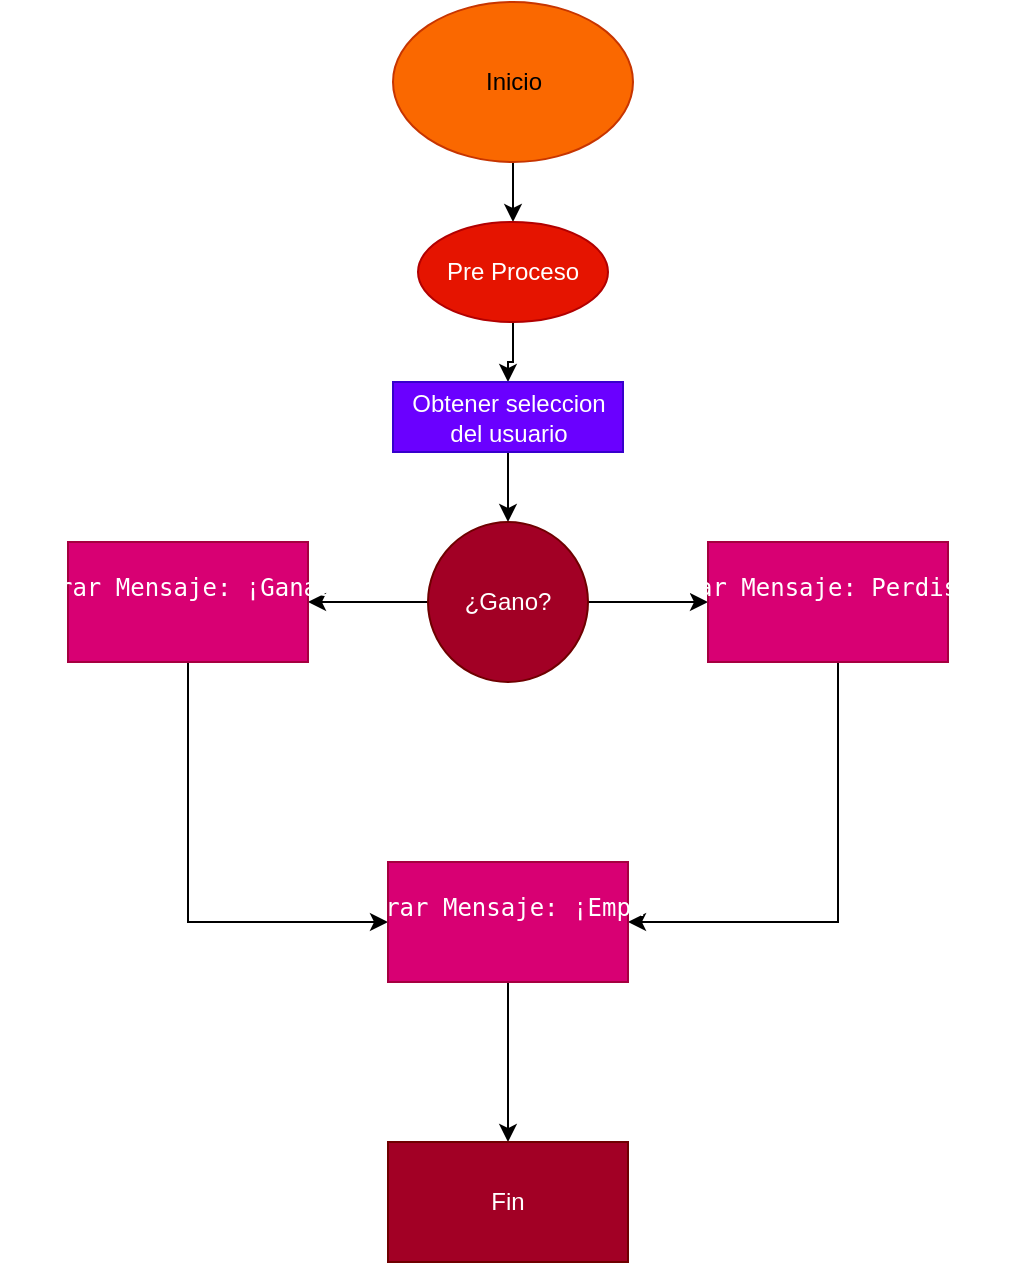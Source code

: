 <mxfile version="28.2.5">
  <diagram name="Página-1" id="gaDqNs-Z_ioQIhLw9NDz">
    <mxGraphModel dx="872" dy="439" grid="1" gridSize="10" guides="1" tooltips="1" connect="1" arrows="1" fold="1" page="1" pageScale="1" pageWidth="827" pageHeight="1169" math="0" shadow="0">
      <root>
        <mxCell id="0" />
        <mxCell id="1" parent="0" />
        <mxCell id="uDaDyvZDCm8V6q7PungI-4" value="" style="edgeStyle=orthogonalEdgeStyle;rounded=0;orthogonalLoop=1;jettySize=auto;html=1;" edge="1" parent="1" source="uDaDyvZDCm8V6q7PungI-1" target="uDaDyvZDCm8V6q7PungI-3">
          <mxGeometry relative="1" as="geometry" />
        </mxCell>
        <mxCell id="uDaDyvZDCm8V6q7PungI-1" value="Inicio" style="ellipse;whiteSpace=wrap;html=1;fillColor=#fa6800;fontColor=#000000;strokeColor=#C73500;" vertex="1" parent="1">
          <mxGeometry x="347.5" y="30" width="120" height="80" as="geometry" />
        </mxCell>
        <mxCell id="uDaDyvZDCm8V6q7PungI-6" value="" style="edgeStyle=orthogonalEdgeStyle;rounded=0;orthogonalLoop=1;jettySize=auto;html=1;" edge="1" parent="1" source="uDaDyvZDCm8V6q7PungI-3" target="uDaDyvZDCm8V6q7PungI-5">
          <mxGeometry relative="1" as="geometry" />
        </mxCell>
        <mxCell id="uDaDyvZDCm8V6q7PungI-3" value="Pre Proceso" style="ellipse;whiteSpace=wrap;html=1;fillColor=#e51400;fontColor=#ffffff;strokeColor=#B20000;" vertex="1" parent="1">
          <mxGeometry x="360" y="140" width="95" height="50" as="geometry" />
        </mxCell>
        <mxCell id="uDaDyvZDCm8V6q7PungI-8" value="" style="edgeStyle=orthogonalEdgeStyle;rounded=0;orthogonalLoop=1;jettySize=auto;html=1;" edge="1" parent="1" source="uDaDyvZDCm8V6q7PungI-5" target="uDaDyvZDCm8V6q7PungI-7">
          <mxGeometry relative="1" as="geometry" />
        </mxCell>
        <mxCell id="uDaDyvZDCm8V6q7PungI-5" value="Obtener seleccion del usuario" style="whiteSpace=wrap;html=1;fillColor=#6a00ff;fontColor=#ffffff;strokeColor=#3700CC;" vertex="1" parent="1">
          <mxGeometry x="347.5" y="220" width="115" height="35" as="geometry" />
        </mxCell>
        <mxCell id="uDaDyvZDCm8V6q7PungI-10" value="" style="edgeStyle=orthogonalEdgeStyle;rounded=0;orthogonalLoop=1;jettySize=auto;html=1;" edge="1" parent="1" source="uDaDyvZDCm8V6q7PungI-7" target="uDaDyvZDCm8V6q7PungI-9">
          <mxGeometry relative="1" as="geometry" />
        </mxCell>
        <mxCell id="uDaDyvZDCm8V6q7PungI-12" value="" style="edgeStyle=orthogonalEdgeStyle;rounded=0;orthogonalLoop=1;jettySize=auto;html=1;" edge="1" parent="1" source="uDaDyvZDCm8V6q7PungI-7" target="uDaDyvZDCm8V6q7PungI-11">
          <mxGeometry relative="1" as="geometry" />
        </mxCell>
        <mxCell id="uDaDyvZDCm8V6q7PungI-7" value="¿Gano?" style="ellipse;whiteSpace=wrap;html=1;fillColor=#a20025;fontColor=#ffffff;strokeColor=#6F0000;" vertex="1" parent="1">
          <mxGeometry x="365" y="290" width="80" height="80" as="geometry" />
        </mxCell>
        <mxCell id="uDaDyvZDCm8V6q7PungI-17" style="edgeStyle=orthogonalEdgeStyle;rounded=0;orthogonalLoop=1;jettySize=auto;html=1;exitX=0.5;exitY=1;exitDx=0;exitDy=0;entryX=0;entryY=0.5;entryDx=0;entryDy=0;" edge="1" parent="1" source="uDaDyvZDCm8V6q7PungI-9" target="uDaDyvZDCm8V6q7PungI-15">
          <mxGeometry relative="1" as="geometry" />
        </mxCell>
        <mxCell id="uDaDyvZDCm8V6q7PungI-9" value="&#xa;&lt;pre&gt;&lt;div&gt;&lt;span&gt;Mostrar &lt;/span&gt;&lt;span&gt;Mensaje: &lt;/span&gt;&lt;span&gt;¡Ganaste!&lt;/span&gt;&lt;/div&gt;&lt;/pre&gt;&#xa;&#xa;" style="whiteSpace=wrap;html=1;fillColor=#d80073;fontColor=#ffffff;strokeColor=#A50040;" vertex="1" parent="1">
          <mxGeometry x="185" y="300" width="120" height="60" as="geometry" />
        </mxCell>
        <mxCell id="uDaDyvZDCm8V6q7PungI-18" style="edgeStyle=orthogonalEdgeStyle;rounded=0;orthogonalLoop=1;jettySize=auto;html=1;entryX=1;entryY=0.5;entryDx=0;entryDy=0;" edge="1" parent="1" source="uDaDyvZDCm8V6q7PungI-11" target="uDaDyvZDCm8V6q7PungI-15">
          <mxGeometry relative="1" as="geometry">
            <Array as="points">
              <mxPoint x="570" y="490" />
            </Array>
          </mxGeometry>
        </mxCell>
        <mxCell id="uDaDyvZDCm8V6q7PungI-11" value="&#xa;&lt;pre&gt;&lt;div&gt;&lt;span&gt;Mostrar &lt;/span&gt;&lt;span&gt;Mensaje: &lt;/span&gt;&lt;span&gt;Perdiste...&lt;/span&gt;&lt;/div&gt;&lt;/pre&gt;&#xa;&#xa;" style="whiteSpace=wrap;html=1;fillColor=#d80073;fontColor=#ffffff;strokeColor=#A50040;" vertex="1" parent="1">
          <mxGeometry x="505" y="300" width="120" height="60" as="geometry" />
        </mxCell>
        <mxCell id="uDaDyvZDCm8V6q7PungI-20" value="" style="edgeStyle=orthogonalEdgeStyle;rounded=0;orthogonalLoop=1;jettySize=auto;html=1;" edge="1" parent="1" source="uDaDyvZDCm8V6q7PungI-15" target="uDaDyvZDCm8V6q7PungI-19">
          <mxGeometry relative="1" as="geometry" />
        </mxCell>
        <mxCell id="uDaDyvZDCm8V6q7PungI-15" value="&#xa;&lt;pre&gt;&lt;div&gt;&lt;span&gt;Mostrar &lt;/span&gt;&lt;span&gt;Mensaje: &lt;/span&gt;&lt;span&gt;¡Empate!&lt;/span&gt;&lt;/div&gt;&lt;/pre&gt;&#xa;&#xa;" style="whiteSpace=wrap;html=1;fillColor=#d80073;fontColor=#ffffff;strokeColor=#A50040;" vertex="1" parent="1">
          <mxGeometry x="345" y="460" width="120" height="60" as="geometry" />
        </mxCell>
        <mxCell id="uDaDyvZDCm8V6q7PungI-19" value="Fin" style="whiteSpace=wrap;html=1;fillColor=#a20025;fontColor=#ffffff;strokeColor=#6F0000;" vertex="1" parent="1">
          <mxGeometry x="345" y="600" width="120" height="60" as="geometry" />
        </mxCell>
      </root>
    </mxGraphModel>
  </diagram>
</mxfile>
